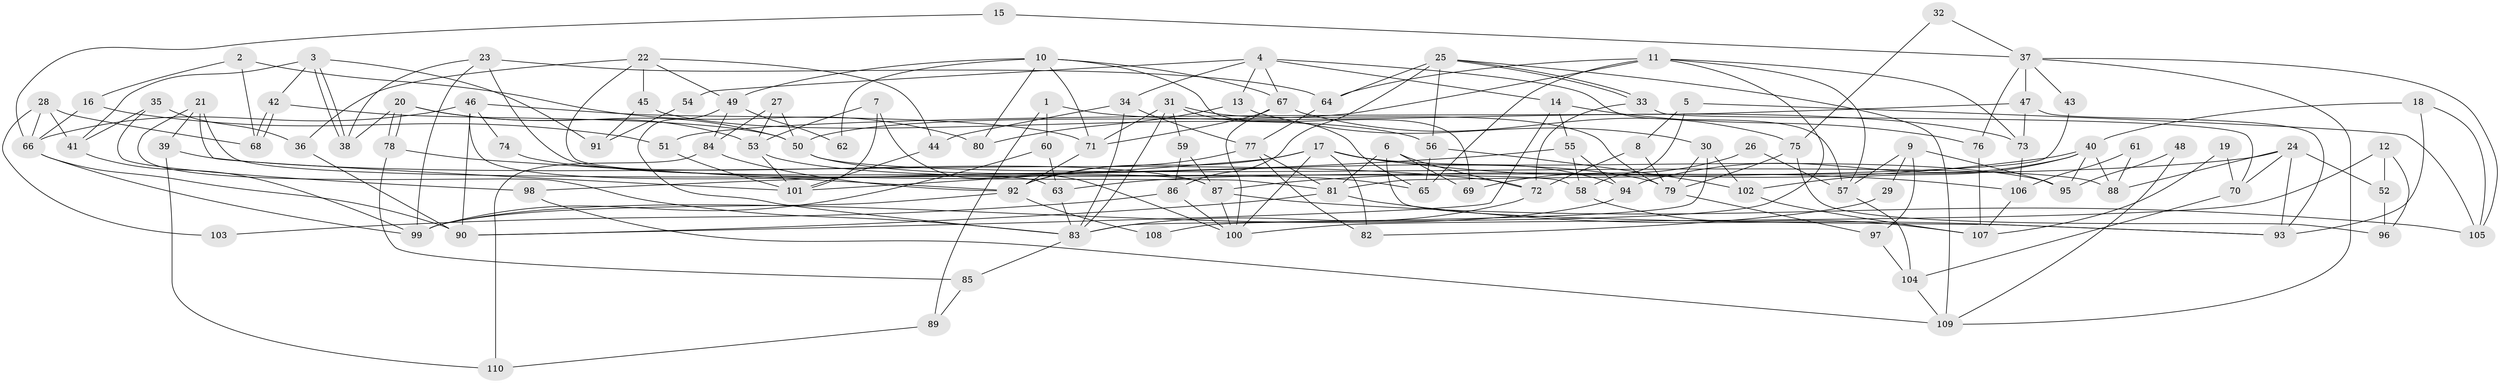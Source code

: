 // coarse degree distribution, {3: 0.2465753424657534, 7: 0.1232876712328767, 6: 0.1232876712328767, 4: 0.1232876712328767, 5: 0.136986301369863, 8: 0.0547945205479452, 2: 0.1232876712328767, 9: 0.0273972602739726, 10: 0.0273972602739726, 11: 0.0136986301369863}
// Generated by graph-tools (version 1.1) at 2025/41/03/06/25 10:41:54]
// undirected, 110 vertices, 220 edges
graph export_dot {
graph [start="1"]
  node [color=gray90,style=filled];
  1;
  2;
  3;
  4;
  5;
  6;
  7;
  8;
  9;
  10;
  11;
  12;
  13;
  14;
  15;
  16;
  17;
  18;
  19;
  20;
  21;
  22;
  23;
  24;
  25;
  26;
  27;
  28;
  29;
  30;
  31;
  32;
  33;
  34;
  35;
  36;
  37;
  38;
  39;
  40;
  41;
  42;
  43;
  44;
  45;
  46;
  47;
  48;
  49;
  50;
  51;
  52;
  53;
  54;
  55;
  56;
  57;
  58;
  59;
  60;
  61;
  62;
  63;
  64;
  65;
  66;
  67;
  68;
  69;
  70;
  71;
  72;
  73;
  74;
  75;
  76;
  77;
  78;
  79;
  80;
  81;
  82;
  83;
  84;
  85;
  86;
  87;
  88;
  89;
  90;
  91;
  92;
  93;
  94;
  95;
  96;
  97;
  98;
  99;
  100;
  101;
  102;
  103;
  104;
  105;
  106;
  107;
  108;
  109;
  110;
  1 -- 60;
  1 -- 73;
  1 -- 89;
  2 -- 80;
  2 -- 68;
  2 -- 16;
  3 -- 38;
  3 -- 38;
  3 -- 42;
  3 -- 41;
  3 -- 91;
  4 -- 34;
  4 -- 57;
  4 -- 13;
  4 -- 14;
  4 -- 54;
  4 -- 67;
  5 -- 8;
  5 -- 105;
  5 -- 58;
  6 -- 81;
  6 -- 72;
  6 -- 69;
  6 -- 93;
  7 -- 53;
  7 -- 101;
  7 -- 100;
  8 -- 72;
  8 -- 79;
  9 -- 97;
  9 -- 95;
  9 -- 29;
  9 -- 57;
  10 -- 49;
  10 -- 71;
  10 -- 62;
  10 -- 67;
  10 -- 69;
  10 -- 80;
  11 -- 50;
  11 -- 57;
  11 -- 64;
  11 -- 65;
  11 -- 73;
  11 -- 108;
  12 -- 52;
  12 -- 100;
  12 -- 96;
  13 -- 30;
  13 -- 80;
  14 -- 55;
  14 -- 76;
  14 -- 90;
  15 -- 66;
  15 -- 37;
  16 -- 66;
  16 -- 51;
  17 -- 100;
  17 -- 92;
  17 -- 82;
  17 -- 94;
  17 -- 95;
  17 -- 101;
  17 -- 106;
  18 -- 93;
  18 -- 40;
  18 -- 105;
  19 -- 107;
  19 -- 70;
  20 -- 38;
  20 -- 78;
  20 -- 78;
  20 -- 50;
  20 -- 53;
  21 -- 101;
  21 -- 83;
  21 -- 39;
  21 -- 58;
  22 -- 44;
  22 -- 36;
  22 -- 45;
  22 -- 49;
  22 -- 81;
  23 -- 87;
  23 -- 64;
  23 -- 38;
  23 -- 99;
  24 -- 63;
  24 -- 93;
  24 -- 52;
  24 -- 70;
  24 -- 88;
  25 -- 56;
  25 -- 33;
  25 -- 33;
  25 -- 64;
  25 -- 86;
  25 -- 109;
  26 -- 69;
  26 -- 57;
  27 -- 50;
  27 -- 53;
  27 -- 84;
  28 -- 41;
  28 -- 66;
  28 -- 68;
  28 -- 103;
  29 -- 82;
  30 -- 79;
  30 -- 102;
  30 -- 83;
  31 -- 71;
  31 -- 65;
  31 -- 59;
  31 -- 79;
  31 -- 83;
  32 -- 75;
  32 -- 37;
  33 -- 72;
  33 -- 70;
  34 -- 83;
  34 -- 77;
  34 -- 44;
  35 -- 41;
  35 -- 98;
  35 -- 36;
  36 -- 90;
  37 -- 47;
  37 -- 105;
  37 -- 43;
  37 -- 76;
  37 -- 109;
  39 -- 110;
  39 -- 72;
  40 -- 94;
  40 -- 87;
  40 -- 88;
  40 -- 95;
  40 -- 102;
  41 -- 99;
  42 -- 68;
  42 -- 68;
  42 -- 50;
  43 -- 81;
  44 -- 101;
  45 -- 56;
  45 -- 91;
  46 -- 71;
  46 -- 90;
  46 -- 63;
  46 -- 66;
  46 -- 74;
  47 -- 73;
  47 -- 93;
  47 -- 51;
  48 -- 95;
  48 -- 109;
  49 -- 83;
  49 -- 62;
  49 -- 84;
  50 -- 88;
  50 -- 79;
  51 -- 101;
  52 -- 96;
  53 -- 101;
  53 -- 65;
  54 -- 91;
  55 -- 94;
  55 -- 58;
  55 -- 98;
  56 -- 102;
  56 -- 65;
  57 -- 104;
  58 -- 107;
  59 -- 86;
  59 -- 87;
  60 -- 99;
  60 -- 63;
  61 -- 88;
  61 -- 106;
  63 -- 83;
  64 -- 77;
  66 -- 99;
  66 -- 90;
  67 -- 71;
  67 -- 75;
  67 -- 100;
  70 -- 104;
  71 -- 92;
  72 -- 83;
  73 -- 106;
  74 -- 87;
  75 -- 79;
  75 -- 96;
  76 -- 107;
  77 -- 81;
  77 -- 82;
  77 -- 92;
  78 -- 92;
  78 -- 85;
  79 -- 97;
  81 -- 90;
  81 -- 93;
  83 -- 85;
  84 -- 92;
  84 -- 110;
  85 -- 89;
  86 -- 100;
  86 -- 103;
  87 -- 100;
  87 -- 105;
  89 -- 110;
  92 -- 99;
  92 -- 108;
  94 -- 99;
  97 -- 104;
  98 -- 109;
  102 -- 107;
  104 -- 109;
  106 -- 107;
}
